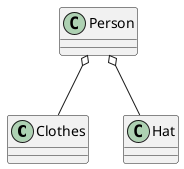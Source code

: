 @startuml
'https://plantuml.com/class-diagram

class Clothes
class Hat
class Person

Person o-- Clothes
Person o-- Hat

@enduml